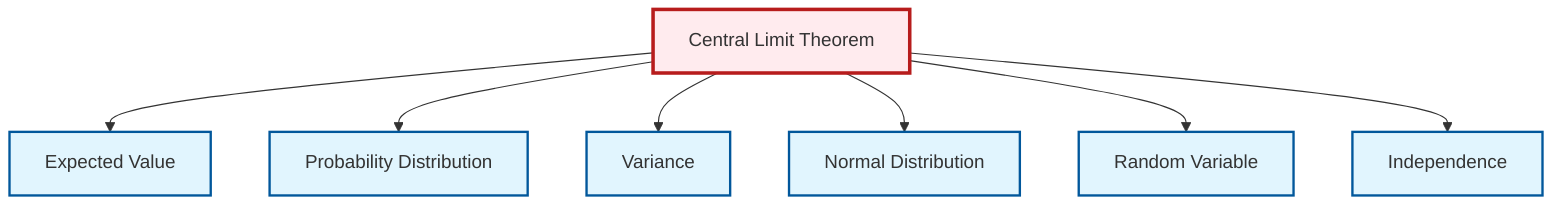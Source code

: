 graph TD
    classDef definition fill:#e1f5fe,stroke:#01579b,stroke-width:2px
    classDef theorem fill:#f3e5f5,stroke:#4a148c,stroke-width:2px
    classDef axiom fill:#fff3e0,stroke:#e65100,stroke-width:2px
    classDef example fill:#e8f5e9,stroke:#1b5e20,stroke-width:2px
    classDef current fill:#ffebee,stroke:#b71c1c,stroke-width:3px
    def-variance["Variance"]:::definition
    thm-central-limit["Central Limit Theorem"]:::theorem
    def-expectation["Expected Value"]:::definition
    def-independence["Independence"]:::definition
    def-normal-distribution["Normal Distribution"]:::definition
    def-probability-distribution["Probability Distribution"]:::definition
    def-random-variable["Random Variable"]:::definition
    thm-central-limit --> def-expectation
    thm-central-limit --> def-probability-distribution
    thm-central-limit --> def-variance
    thm-central-limit --> def-normal-distribution
    thm-central-limit --> def-random-variable
    thm-central-limit --> def-independence
    class thm-central-limit current